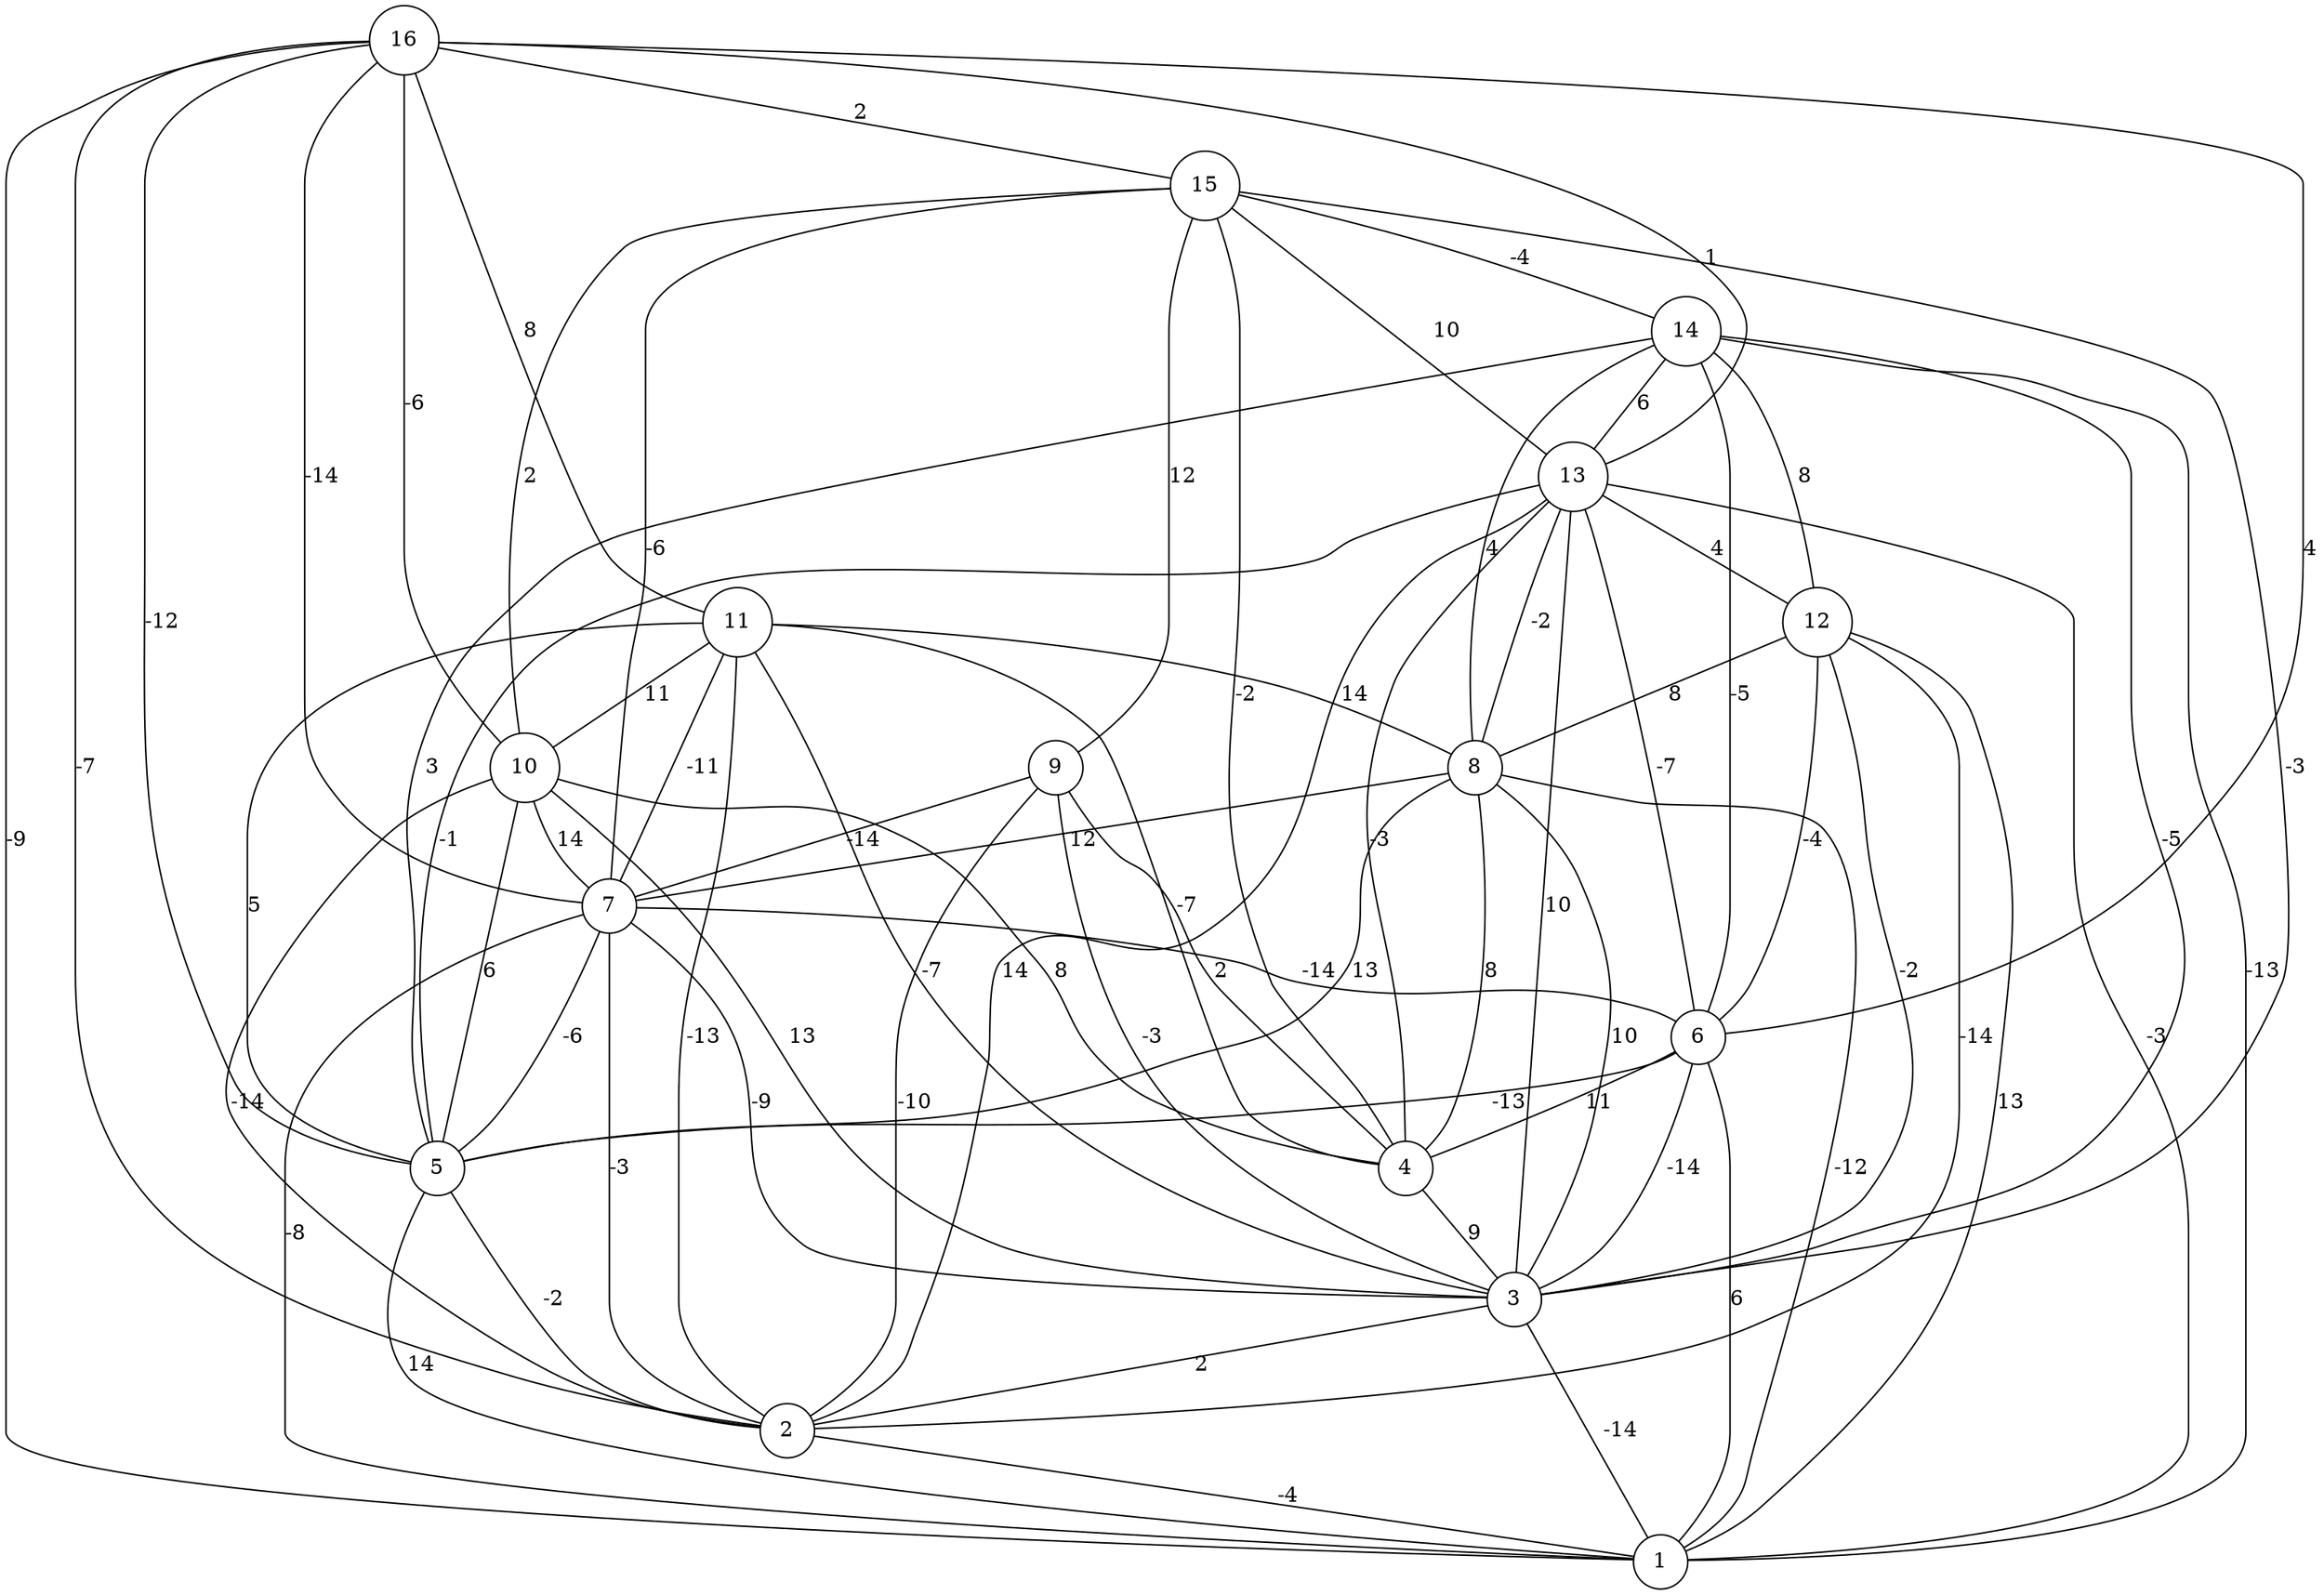 graph { 
	 fontname="Helvetica,Arial,sans-serif" 
	 node [shape = circle]; 
	 16 -- 1 [label = "-9"];
	 16 -- 2 [label = "-7"];
	 16 -- 5 [label = "-12"];
	 16 -- 6 [label = "4"];
	 16 -- 7 [label = "-14"];
	 16 -- 10 [label = "-6"];
	 16 -- 11 [label = "8"];
	 16 -- 13 [label = "1"];
	 16 -- 15 [label = "2"];
	 15 -- 3 [label = "-3"];
	 15 -- 4 [label = "-2"];
	 15 -- 7 [label = "-6"];
	 15 -- 9 [label = "12"];
	 15 -- 10 [label = "2"];
	 15 -- 13 [label = "10"];
	 15 -- 14 [label = "-4"];
	 14 -- 1 [label = "-13"];
	 14 -- 3 [label = "-5"];
	 14 -- 5 [label = "3"];
	 14 -- 6 [label = "-5"];
	 14 -- 8 [label = "4"];
	 14 -- 12 [label = "8"];
	 14 -- 13 [label = "6"];
	 13 -- 1 [label = "-3"];
	 13 -- 2 [label = "14"];
	 13 -- 3 [label = "10"];
	 13 -- 4 [label = "-3"];
	 13 -- 5 [label = "-1"];
	 13 -- 6 [label = "-7"];
	 13 -- 8 [label = "-2"];
	 13 -- 12 [label = "4"];
	 12 -- 1 [label = "13"];
	 12 -- 2 [label = "-14"];
	 12 -- 3 [label = "-2"];
	 12 -- 6 [label = "-4"];
	 12 -- 8 [label = "8"];
	 11 -- 2 [label = "-13"];
	 11 -- 3 [label = "-7"];
	 11 -- 4 [label = "-7"];
	 11 -- 5 [label = "5"];
	 11 -- 7 [label = "-11"];
	 11 -- 8 [label = "14"];
	 11 -- 10 [label = "11"];
	 10 -- 2 [label = "-14"];
	 10 -- 3 [label = "13"];
	 10 -- 4 [label = "8"];
	 10 -- 5 [label = "6"];
	 10 -- 7 [label = "14"];
	 9 -- 2 [label = "-10"];
	 9 -- 3 [label = "-3"];
	 9 -- 4 [label = "2"];
	 9 -- 7 [label = "-14"];
	 8 -- 1 [label = "-12"];
	 8 -- 3 [label = "10"];
	 8 -- 4 [label = "8"];
	 8 -- 5 [label = "13"];
	 8 -- 7 [label = "12"];
	 7 -- 1 [label = "-8"];
	 7 -- 2 [label = "-3"];
	 7 -- 3 [label = "-9"];
	 7 -- 5 [label = "-6"];
	 7 -- 6 [label = "-14"];
	 6 -- 1 [label = "6"];
	 6 -- 3 [label = "-14"];
	 6 -- 4 [label = "11"];
	 6 -- 5 [label = "-13"];
	 5 -- 1 [label = "14"];
	 5 -- 2 [label = "-2"];
	 4 -- 3 [label = "9"];
	 3 -- 1 [label = "-14"];
	 3 -- 2 [label = "2"];
	 2 -- 1 [label = "-4"];
	 1;
	 2;
	 3;
	 4;
	 5;
	 6;
	 7;
	 8;
	 9;
	 10;
	 11;
	 12;
	 13;
	 14;
	 15;
	 16;
}

